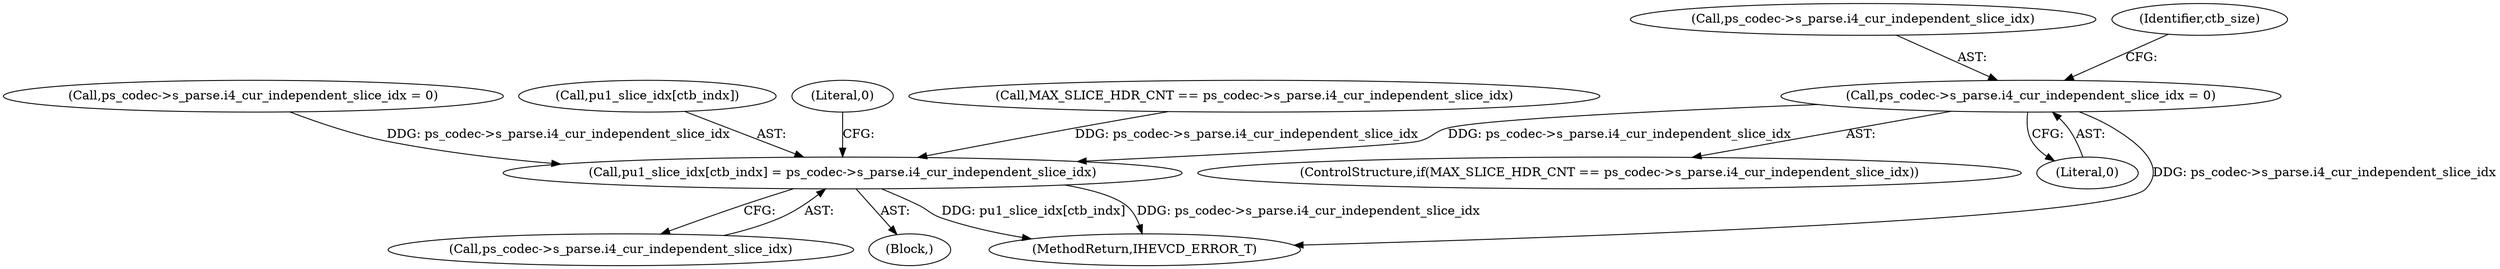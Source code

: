 digraph "0_Android_2b9fb0c2074d370a254b35e2489de2d94943578d@pointer" {
"1000287" [label="(Call,ps_codec->s_parse.i4_cur_independent_slice_idx = 0)"];
"1001771" [label="(Call,pu1_slice_idx[ctb_indx] = ps_codec->s_parse.i4_cur_independent_slice_idx)"];
"1000535" [label="(Call,ps_codec->s_parse.i4_cur_independent_slice_idx = 0)"];
"1000279" [label="(ControlStructure,if(MAX_SLICE_HDR_CNT == ps_codec->s_parse.i4_cur_independent_slice_idx))"];
"1001775" [label="(Call,ps_codec->s_parse.i4_cur_independent_slice_idx)"];
"1000293" [label="(Literal,0)"];
"1000288" [label="(Call,ps_codec->s_parse.i4_cur_independent_slice_idx)"];
"1001771" [label="(Call,pu1_slice_idx[ctb_indx] = ps_codec->s_parse.i4_cur_independent_slice_idx)"];
"1001772" [label="(Call,pu1_slice_idx[ctb_indx])"];
"1001762" [label="(Block,)"];
"1001782" [label="(Literal,0)"];
"1000295" [label="(Identifier,ctb_size)"];
"1005291" [label="(MethodReturn,IHEVCD_ERROR_T)"];
"1000287" [label="(Call,ps_codec->s_parse.i4_cur_independent_slice_idx = 0)"];
"1000280" [label="(Call,MAX_SLICE_HDR_CNT == ps_codec->s_parse.i4_cur_independent_slice_idx)"];
"1000287" -> "1000279"  [label="AST: "];
"1000287" -> "1000293"  [label="CFG: "];
"1000288" -> "1000287"  [label="AST: "];
"1000293" -> "1000287"  [label="AST: "];
"1000295" -> "1000287"  [label="CFG: "];
"1000287" -> "1005291"  [label="DDG: ps_codec->s_parse.i4_cur_independent_slice_idx"];
"1000287" -> "1001771"  [label="DDG: ps_codec->s_parse.i4_cur_independent_slice_idx"];
"1001771" -> "1001762"  [label="AST: "];
"1001771" -> "1001775"  [label="CFG: "];
"1001772" -> "1001771"  [label="AST: "];
"1001775" -> "1001771"  [label="AST: "];
"1001782" -> "1001771"  [label="CFG: "];
"1001771" -> "1005291"  [label="DDG: pu1_slice_idx[ctb_indx]"];
"1001771" -> "1005291"  [label="DDG: ps_codec->s_parse.i4_cur_independent_slice_idx"];
"1000280" -> "1001771"  [label="DDG: ps_codec->s_parse.i4_cur_independent_slice_idx"];
"1000535" -> "1001771"  [label="DDG: ps_codec->s_parse.i4_cur_independent_slice_idx"];
}
